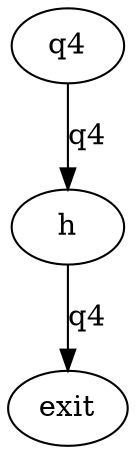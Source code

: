 digraph  {
h_82 [label=h, line=52, order=36];
q4_exit_83 [label=exit, order=8231];
q4 [label=q4, order=0];
h_82 -> q4_exit_83  [key=0, label=q4];
q4 -> h_82  [key=0, label=q4];
}
